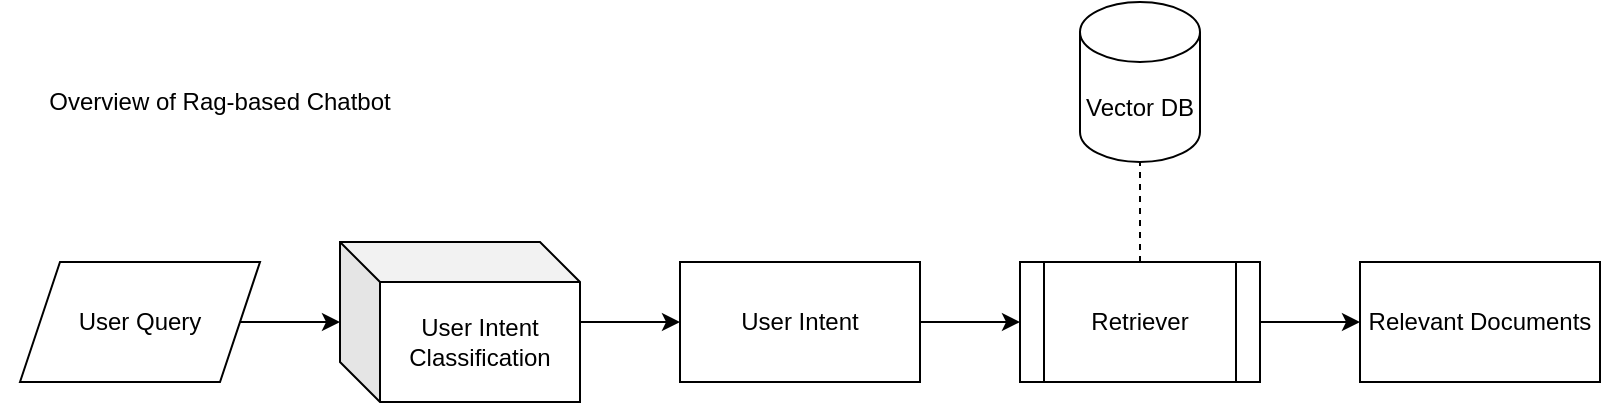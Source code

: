 <mxfile>
    <diagram name="Overview" id="8gMy8sZW0JhGkMTSzFIM">
        <mxGraphModel dx="760" dy="772" grid="1" gridSize="10" guides="1" tooltips="1" connect="1" arrows="1" fold="1" page="1" pageScale="1" pageWidth="850" pageHeight="1100" math="0" shadow="0">
            <root>
                <mxCell id="0"/>
                <mxCell id="1" parent="0"/>
                <mxCell id="FsvgCmDUhO971994IPeM-8" value="" style="edgeStyle=orthogonalEdgeStyle;rounded=0;orthogonalLoop=1;jettySize=auto;html=1;" parent="1" source="FsvgCmDUhO971994IPeM-1" target="FsvgCmDUhO971994IPeM-7" edge="1">
                    <mxGeometry relative="1" as="geometry"/>
                </mxCell>
                <mxCell id="FsvgCmDUhO971994IPeM-1" value="User Intent" style="rounded=0;whiteSpace=wrap;html=1;" parent="1" vertex="1">
                    <mxGeometry x="365" y="340" width="120" height="60" as="geometry"/>
                </mxCell>
                <mxCell id="3" value="" style="edgeStyle=none;html=1;" edge="1" parent="1" source="FsvgCmDUhO971994IPeM-2" target="2">
                    <mxGeometry relative="1" as="geometry"/>
                </mxCell>
                <mxCell id="FsvgCmDUhO971994IPeM-2" value="User Query" style="shape=parallelogram;perimeter=parallelogramPerimeter;whiteSpace=wrap;html=1;fixedSize=1;" parent="1" vertex="1">
                    <mxGeometry x="35" y="340" width="120" height="60" as="geometry"/>
                </mxCell>
                <mxCell id="FsvgCmDUhO971994IPeM-6" value="Overview of Rag-based Chatbot" style="text;html=1;align=center;verticalAlign=middle;whiteSpace=wrap;rounded=0;" parent="1" vertex="1">
                    <mxGeometry x="25" y="240" width="220" height="40" as="geometry"/>
                </mxCell>
                <mxCell id="FsvgCmDUhO971994IPeM-10" value="" style="edgeStyle=orthogonalEdgeStyle;rounded=0;orthogonalLoop=1;jettySize=auto;html=1;endArrow=none;endFill=0;dashed=1;" parent="1" source="FsvgCmDUhO971994IPeM-7" target="FsvgCmDUhO971994IPeM-9" edge="1">
                    <mxGeometry relative="1" as="geometry"/>
                </mxCell>
                <mxCell id="FsvgCmDUhO971994IPeM-12" value="" style="edgeStyle=orthogonalEdgeStyle;rounded=0;orthogonalLoop=1;jettySize=auto;html=1;" parent="1" source="FsvgCmDUhO971994IPeM-7" target="FsvgCmDUhO971994IPeM-11" edge="1">
                    <mxGeometry relative="1" as="geometry"/>
                </mxCell>
                <mxCell id="FsvgCmDUhO971994IPeM-7" value="Retriever" style="shape=process;whiteSpace=wrap;html=1;backgroundOutline=1;" parent="1" vertex="1">
                    <mxGeometry x="535" y="340" width="120" height="60" as="geometry"/>
                </mxCell>
                <mxCell id="FsvgCmDUhO971994IPeM-9" value="Vector DB" style="shape=cylinder3;whiteSpace=wrap;html=1;boundedLbl=1;backgroundOutline=1;size=15;" parent="1" vertex="1">
                    <mxGeometry x="565" y="210" width="60" height="80" as="geometry"/>
                </mxCell>
                <mxCell id="FsvgCmDUhO971994IPeM-11" value="Relevant Documents" style="rounded=0;whiteSpace=wrap;html=1;" parent="1" vertex="1">
                    <mxGeometry x="705" y="340" width="120" height="60" as="geometry"/>
                </mxCell>
                <mxCell id="4" value="" style="edgeStyle=none;html=1;" edge="1" parent="1" source="2" target="FsvgCmDUhO971994IPeM-1">
                    <mxGeometry relative="1" as="geometry"/>
                </mxCell>
                <mxCell id="2" value="User Intent Classification" style="shape=cube;whiteSpace=wrap;html=1;boundedLbl=1;backgroundOutline=1;darkOpacity=0.05;darkOpacity2=0.1;" vertex="1" parent="1">
                    <mxGeometry x="195" y="330" width="120" height="80" as="geometry"/>
                </mxCell>
            </root>
        </mxGraphModel>
    </diagram>
    <diagram id="6JlraqUtAJYwR874fT2K" name="User Intent Classification">
        <mxGraphModel dx="894" dy="908" grid="1" gridSize="10" guides="1" tooltips="1" connect="1" arrows="1" fold="1" page="1" pageScale="1" pageWidth="850" pageHeight="1100" math="0" shadow="0">
            <root>
                <mxCell id="0"/>
                <mxCell id="1" parent="0"/>
                <mxCell id="zQzjHfLXQbghwU_lqm5g-10" style="edgeStyle=none;html=1;entryX=0.5;entryY=1;entryDx=0;entryDy=0;rounded=0;curved=1;" edge="1" parent="1" source="crOhnGwYCN_B-G1lrLSt-1" target="73xYT71OfJ9kRX5CTpWz-3">
                    <mxGeometry relative="1" as="geometry"/>
                </mxCell>
                <mxCell id="crOhnGwYCN_B-G1lrLSt-1" value="Query and Intent" style="rounded=0;whiteSpace=wrap;html=1;" vertex="1" parent="1">
                    <mxGeometry x="130" y="450" width="120" height="60" as="geometry"/>
                </mxCell>
                <mxCell id="zQzjHfLXQbghwU_lqm5g-12" style="edgeStyle=none;html=1;entryX=0;entryY=0;entryDx=0;entryDy=0;exitX=0.75;exitY=1;exitDx=0;exitDy=0;" edge="1" parent="1" source="73xYT71OfJ9kRX5CTpWz-1" target="73xYT71OfJ9kRX5CTpWz-4">
                    <mxGeometry relative="1" as="geometry"/>
                </mxCell>
                <mxCell id="73xYT71OfJ9kRX5CTpWz-1" value="TF-IDF" style="shape=process;whiteSpace=wrap;html=1;backgroundOutline=1;" vertex="1" parent="1">
                    <mxGeometry x="330" y="230" width="120" height="60" as="geometry"/>
                </mxCell>
                <mxCell id="zQzjHfLXQbghwU_lqm5g-9" style="edgeStyle=none;html=1;entryX=0.25;entryY=1;entryDx=0;entryDy=0;rounded=0;curved=1;" edge="1" parent="1" source="73xYT71OfJ9kRX5CTpWz-3" target="73xYT71OfJ9kRX5CTpWz-1">
                    <mxGeometry relative="1" as="geometry"/>
                </mxCell>
                <mxCell id="73xYT71OfJ9kRX5CTpWz-3" value="Clean Query" style="shape=process;whiteSpace=wrap;html=1;backgroundOutline=1;" vertex="1" parent="1">
                    <mxGeometry x="160" y="320" width="120" height="60" as="geometry"/>
                </mxCell>
                <mxCell id="zQzjHfLXQbghwU_lqm5g-7" value="" style="edgeStyle=none;html=1;exitX=0.5;exitY=1;exitDx=0;exitDy=0;entryX=0.5;entryY=0;entryDx=0;entryDy=0;" edge="1" parent="1" source="73xYT71OfJ9kRX5CTpWz-4" target="73xYT71OfJ9kRX5CTpWz-5">
                    <mxGeometry relative="1" as="geometry"/>
                </mxCell>
                <mxCell id="73xYT71OfJ9kRX5CTpWz-4" value="Logistic Regression" style="shape=process;whiteSpace=wrap;html=1;backgroundOutline=1;" vertex="1" parent="1">
                    <mxGeometry x="500" y="330" width="120" height="60" as="geometry"/>
                </mxCell>
                <mxCell id="zQzjHfLXQbghwU_lqm5g-6" style="edgeStyle=none;html=1;entryX=1;entryY=0.5;entryDx=0;entryDy=0;" edge="1" parent="1" source="73xYT71OfJ9kRX5CTpWz-5" target="73xYT71OfJ9kRX5CTpWz-6">
                    <mxGeometry relative="1" as="geometry"/>
                </mxCell>
                <mxCell id="73xYT71OfJ9kRX5CTpWz-5" value="Evaluate" style="rounded=0;whiteSpace=wrap;html=1;" vertex="1" parent="1">
                    <mxGeometry x="530" y="460" width="120" height="60" as="geometry"/>
                </mxCell>
                <mxCell id="zQzjHfLXQbghwU_lqm5g-2" value="" style="edgeStyle=none;html=1;" edge="1" parent="1" source="73xYT71OfJ9kRX5CTpWz-6" target="zQzjHfLXQbghwU_lqm5g-1">
                    <mxGeometry relative="1" as="geometry"/>
                </mxCell>
                <mxCell id="zQzjHfLXQbghwU_lqm5g-3" value="yes" style="edgeLabel;html=1;align=center;verticalAlign=middle;resizable=0;points=[];" vertex="1" connectable="0" parent="zQzjHfLXQbghwU_lqm5g-2">
                    <mxGeometry x="-0.05" y="3" relative="1" as="geometry">
                        <mxPoint as="offset"/>
                    </mxGeometry>
                </mxCell>
                <mxCell id="zQzjHfLXQbghwU_lqm5g-4" value="" style="edgeStyle=none;html=1;" edge="1" parent="1" source="73xYT71OfJ9kRX5CTpWz-6" target="73xYT71OfJ9kRX5CTpWz-9">
                    <mxGeometry relative="1" as="geometry"/>
                </mxCell>
                <mxCell id="zQzjHfLXQbghwU_lqm5g-5" value="no" style="edgeLabel;html=1;align=center;verticalAlign=middle;resizable=0;points=[];" vertex="1" connectable="0" parent="zQzjHfLXQbghwU_lqm5g-4">
                    <mxGeometry x="0.154" y="-1" relative="1" as="geometry">
                        <mxPoint as="offset"/>
                    </mxGeometry>
                </mxCell>
                <mxCell id="73xYT71OfJ9kRX5CTpWz-6" value="better?" style="rhombus;whiteSpace=wrap;html=1;" vertex="1" parent="1">
                    <mxGeometry x="440" y="580" width="80" height="80" as="geometry"/>
                </mxCell>
                <mxCell id="zQzjHfLXQbghwU_lqm5g-11" style="edgeStyle=none;html=1;entryX=0.5;entryY=1;entryDx=0;entryDy=0;rounded=0;curved=1;" edge="1" parent="1" source="73xYT71OfJ9kRX5CTpWz-9" target="crOhnGwYCN_B-G1lrLSt-1">
                    <mxGeometry relative="1" as="geometry"/>
                </mxCell>
                <mxCell id="73xYT71OfJ9kRX5CTpWz-9" value="Add more data" style="rounded=0;whiteSpace=wrap;html=1;" vertex="1" parent="1">
                    <mxGeometry x="240" y="590" width="120" height="60" as="geometry"/>
                </mxCell>
                <mxCell id="zQzjHfLXQbghwU_lqm5g-1" value="User Intent Classification" style="shape=cube;whiteSpace=wrap;html=1;boundedLbl=1;backgroundOutline=1;darkOpacity=0.05;darkOpacity2=0.1;" vertex="1" parent="1">
                    <mxGeometry x="420" y="740" width="120" height="80" as="geometry"/>
                </mxCell>
            </root>
        </mxGraphModel>
    </diagram>
</mxfile>